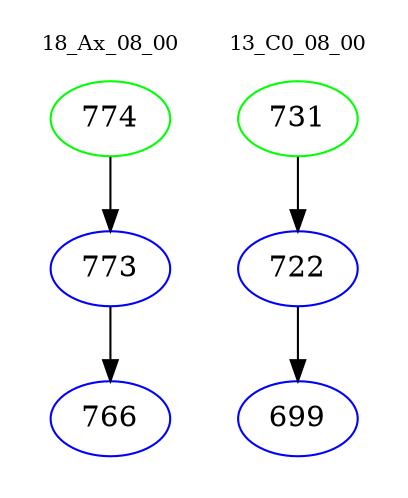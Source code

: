 digraph{
subgraph cluster_0 {
color = white
label = "18_Ax_08_00";
fontsize=10;
T0_774 [label="774", color="green"]
T0_774 -> T0_773 [color="black"]
T0_773 [label="773", color="blue"]
T0_773 -> T0_766 [color="black"]
T0_766 [label="766", color="blue"]
}
subgraph cluster_1 {
color = white
label = "13_C0_08_00";
fontsize=10;
T1_731 [label="731", color="green"]
T1_731 -> T1_722 [color="black"]
T1_722 [label="722", color="blue"]
T1_722 -> T1_699 [color="black"]
T1_699 [label="699", color="blue"]
}
}
